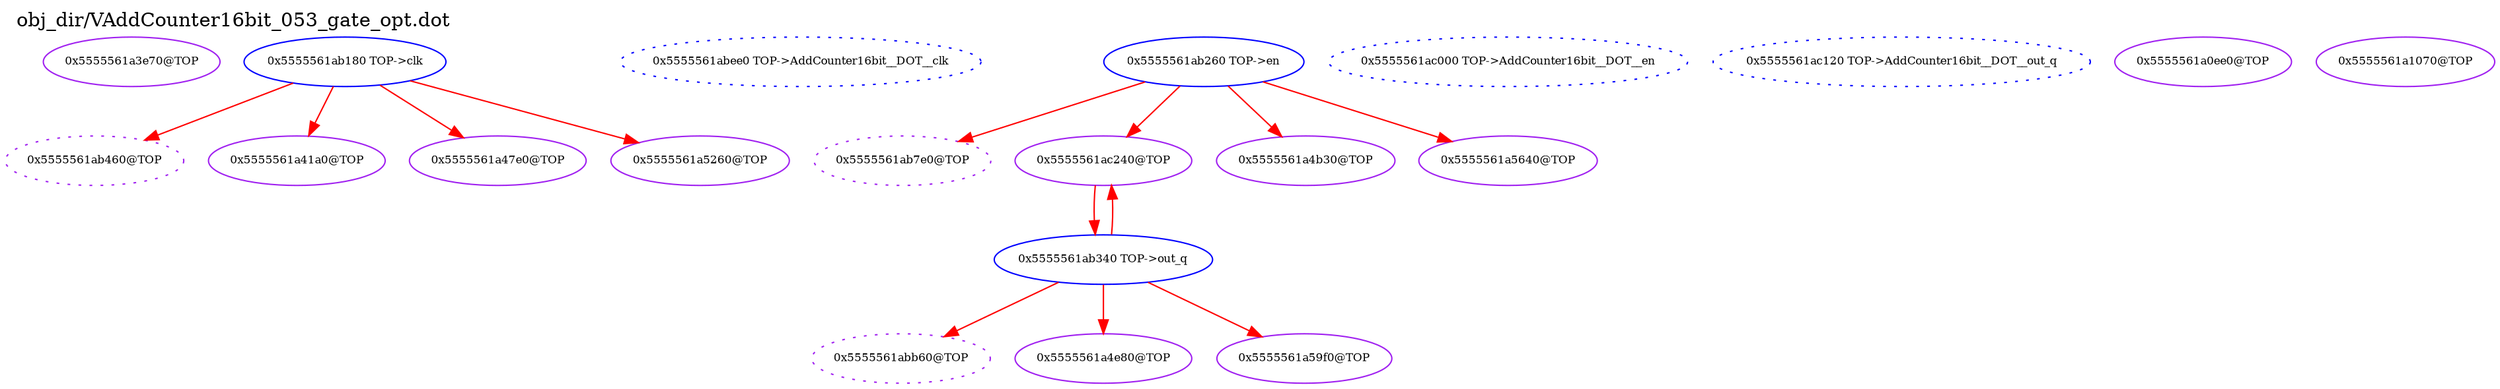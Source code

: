 digraph v3graph {
	graph	[label="obj_dir/VAddCounter16bit_053_gate_opt.dot",
		 labelloc=t, labeljust=l,
		 //size="7.5,10",
		 rankdir=TB];
	n0	[fontsize=8 label="0x5555561a3e70@TOP", color=purple];
	n1	[fontsize=8 label="0x5555561ab460@TOP", color=purple, style=dotted];
	n2	[fontsize=8 label="0x5555561ab180 TOP->clk", color=blue];
	n3	[fontsize=8 label="0x5555561abee0 TOP->AddCounter16bit__DOT__clk", color=blue, style=dotted];
	n4	[fontsize=8 label="0x5555561ab7e0@TOP", color=purple, style=dotted];
	n5	[fontsize=8 label="0x5555561ab260 TOP->en", color=blue];
	n6	[fontsize=8 label="0x5555561ac000 TOP->AddCounter16bit__DOT__en", color=blue, style=dotted];
	n7	[fontsize=8 label="0x5555561abb60@TOP", color=purple, style=dotted];
	n8	[fontsize=8 label="0x5555561ab340 TOP->out_q", color=blue];
	n9	[fontsize=8 label="0x5555561ac120 TOP->AddCounter16bit__DOT__out_q", color=blue, style=dotted];
	n10	[fontsize=8 label="0x5555561a41a0@TOP", color=purple];
	n11	[fontsize=8 label="0x5555561ac240@TOP", color=purple];
	n12	[fontsize=8 label="0x5555561a0ee0@TOP", color=purple];
	n13	[fontsize=8 label="0x5555561a1070@TOP", color=purple];
	n14	[fontsize=8 label="0x5555561a47e0@TOP", color=purple];
	n15	[fontsize=8 label="0x5555561a4b30@TOP", color=purple];
	n16	[fontsize=8 label="0x5555561a4e80@TOP", color=purple];
	n17	[fontsize=8 label="0x5555561a5260@TOP", color=purple];
	n18	[fontsize=8 label="0x5555561a5640@TOP", color=purple];
	n19	[fontsize=8 label="0x5555561a59f0@TOP", color=purple];
	n2 -> n1 [fontsize=8 label="" weight=1 color=red];
	n2 -> n10 [fontsize=8 label="" weight=1 color=red];
	n2 -> n14 [fontsize=8 label="" weight=1 color=red];
	n2 -> n17 [fontsize=8 label="" weight=1 color=red];
	n5 -> n4 [fontsize=8 label="" weight=1 color=red];
	n5 -> n11 [fontsize=8 label="" weight=1 color=red];
	n5 -> n15 [fontsize=8 label="" weight=1 color=red];
	n5 -> n18 [fontsize=8 label="" weight=1 color=red];
	n8 -> n7 [fontsize=8 label="" weight=1 color=red];
	n8 -> n11 [fontsize=8 label="" weight=1 color=red];
	n8 -> n16 [fontsize=8 label="" weight=1 color=red];
	n8 -> n19 [fontsize=8 label="" weight=1 color=red];
	n11 -> n8 [fontsize=8 label="" weight=1 color=red];
}
